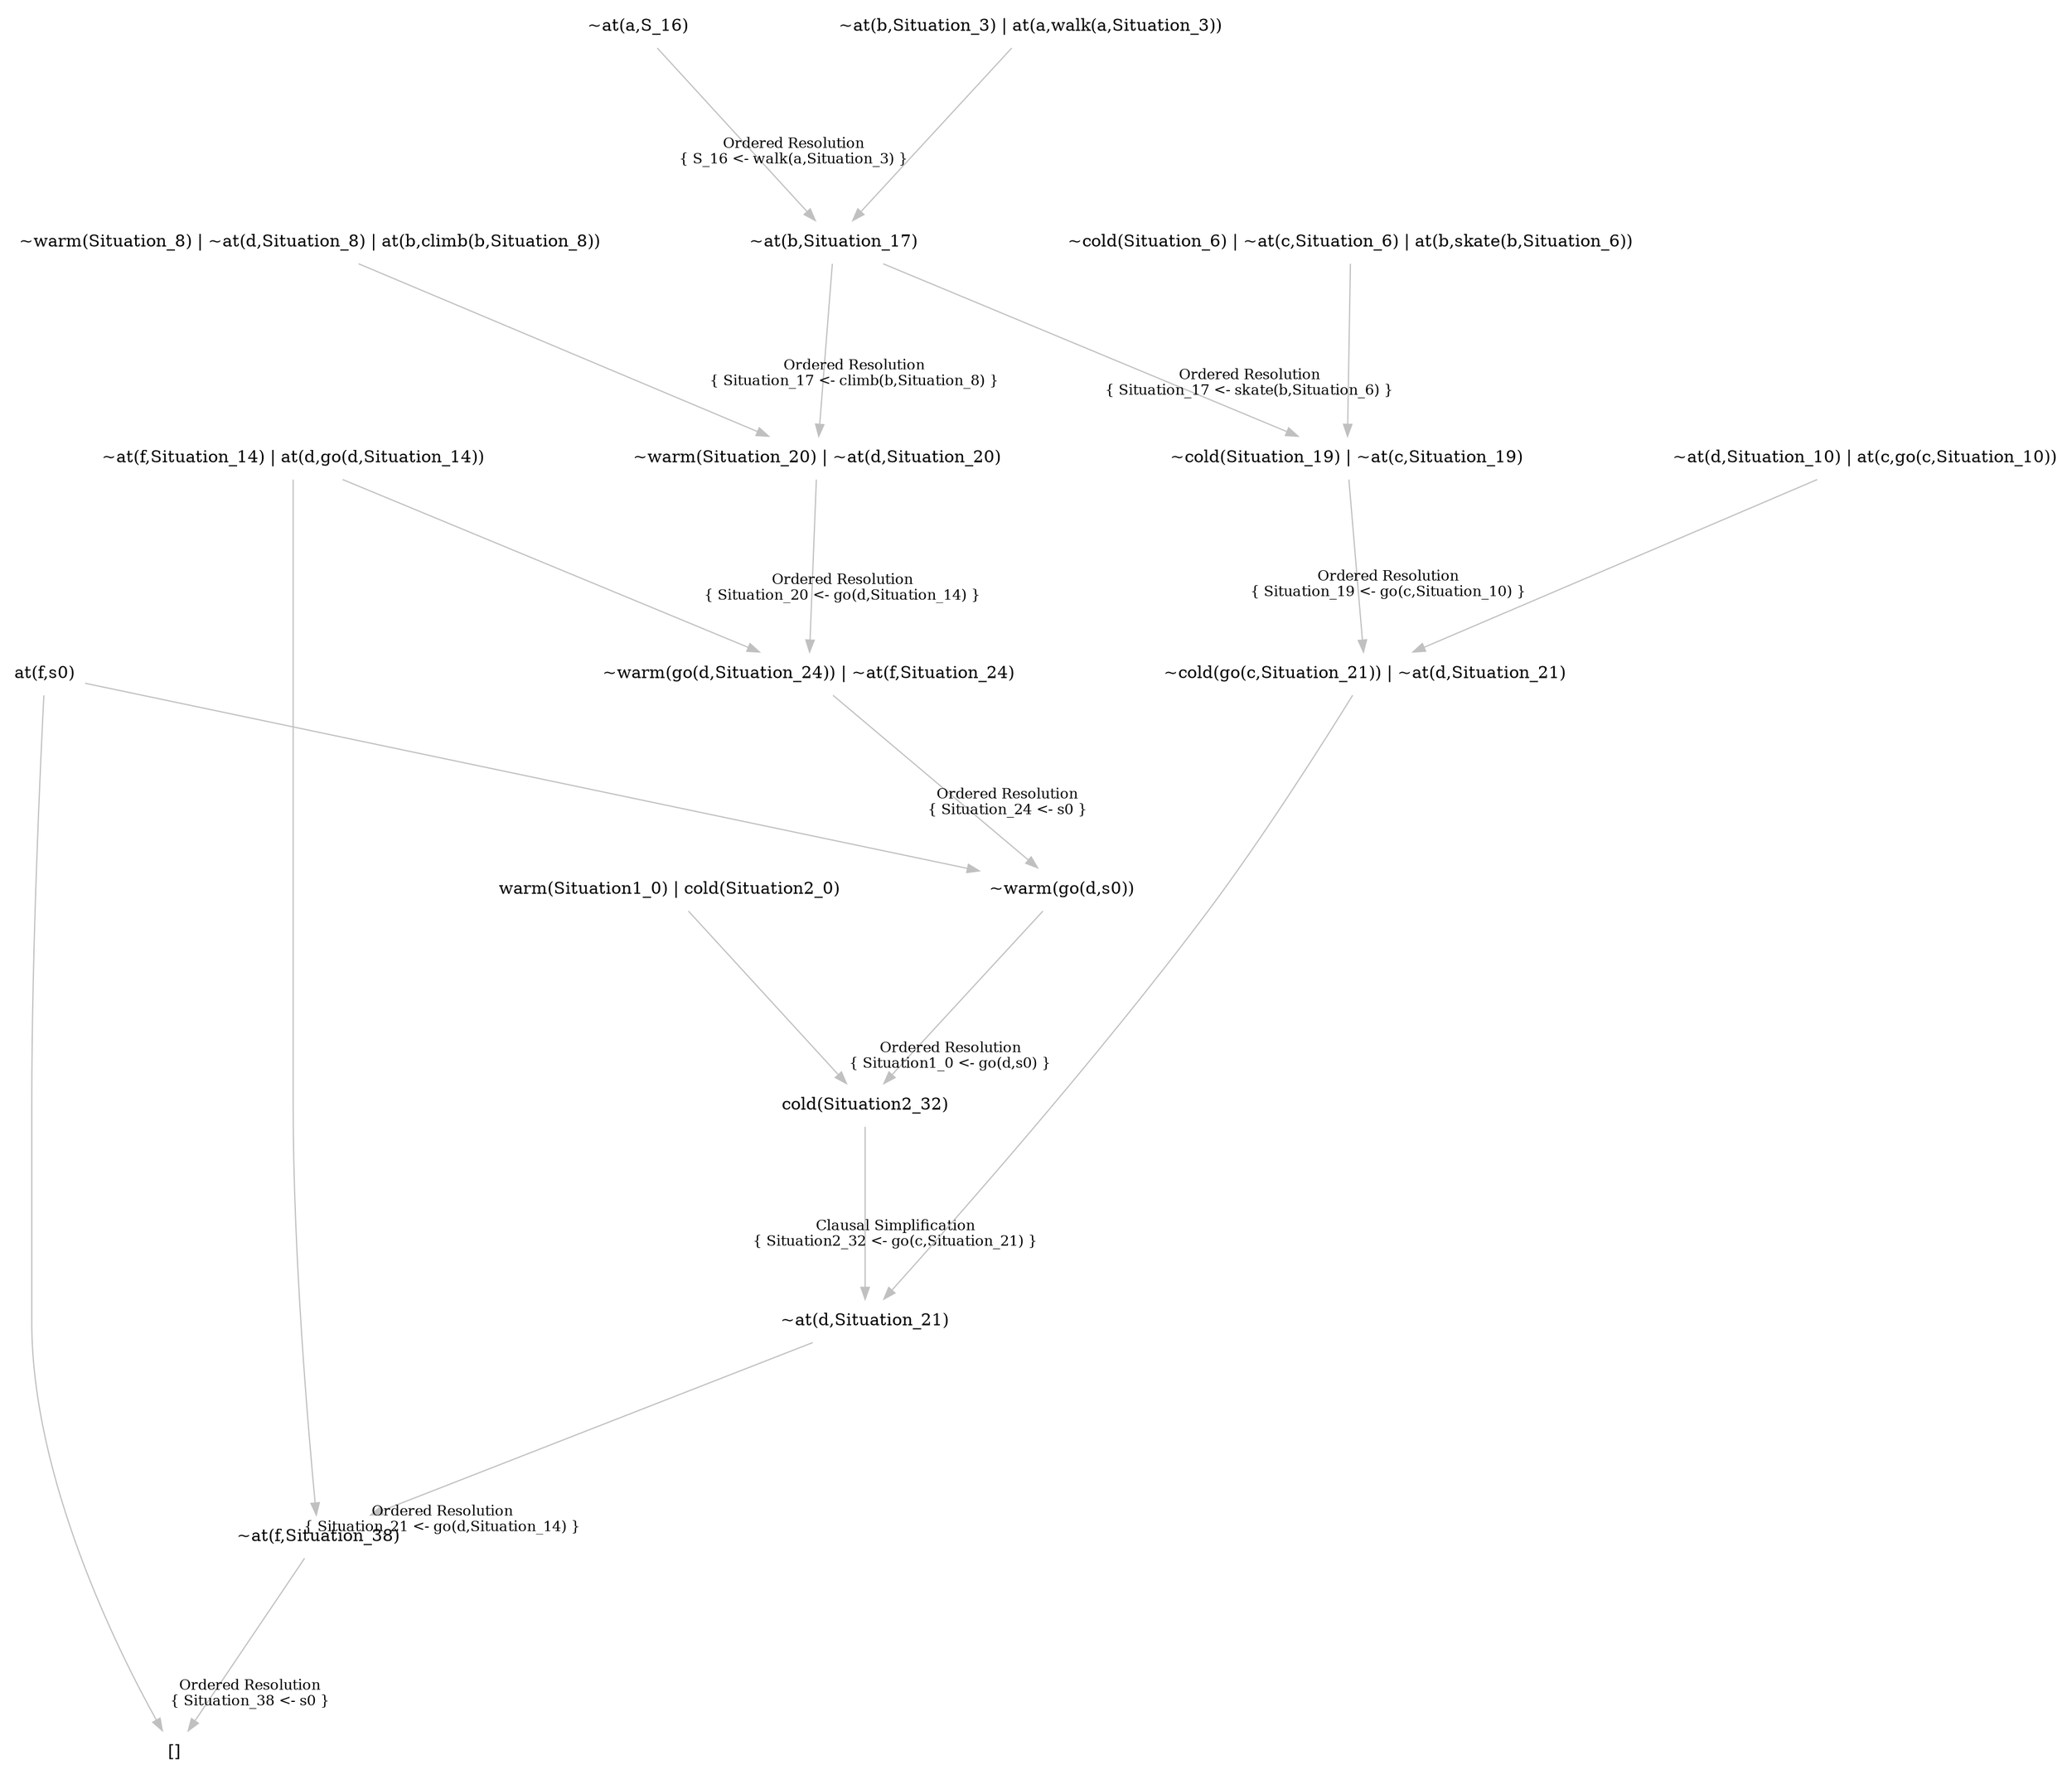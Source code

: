 digraph {
	nodesep="1.5"; ranksep=2;
	node [shape=plaintext];
	edge [color=gray];
	"~at(f,Situation_38)" -> "[]" [labelfontcolor=black,labelfontsize="12",headlabel="Ordered Resolution\n{ Situation_38 <- s0 }",labeldistance="6"];
	"~at(d,Situation_21)" -> "~at(f,Situation_38)" [labelfontcolor=black,labelfontsize="12",headlabel="Ordered Resolution\n{ Situation_21 <- go(d,Situation_14) }",labeldistance="6"];
	"cold(Situation2_32)" -> "~at(d,Situation_21)" [labelfontcolor=black,labelfontsize="12",headlabel="Clausal Simplification\n{ Situation2_32 <- go(c,Situation_21) }",labeldistance="6"];
	"~warm(go(d,s0))" -> "cold(Situation2_32)" [labelfontcolor=black,labelfontsize="12",headlabel="Ordered Resolution\n{ Situation1_0 <- go(d,s0) }",labeldistance="6"];
	"~warm(go(d,Situation_24)) | ~at(f,Situation_24)" -> "~warm(go(d,s0))" [labelfontcolor=black,labelfontsize="12",headlabel="Ordered Resolution\n{ Situation_24 <- s0 }",labeldistance="6"];
	"~warm(Situation_20) | ~at(d,Situation_20)" -> "~warm(go(d,Situation_24)) | ~at(f,Situation_24)" [labelfontcolor=black,labelfontsize="12",headlabel="Ordered Resolution\n{ Situation_20 <- go(d,Situation_14) }",labeldistance="6"];
	"~at(b,Situation_17)" -> "~warm(Situation_20) | ~at(d,Situation_20)" [labelfontcolor=black,labelfontsize="12",headlabel="Ordered Resolution\n{ Situation_17 <- climb(b,Situation_8) }",labeldistance="6"];
	"~at(a,S_16)" -> "~at(b,Situation_17)" [labelfontcolor=black,labelfontsize="12",headlabel="Ordered Resolution\n{ S_16 <- walk(a,Situation_3) }",labeldistance="6"];
	"~at(b,Situation_3) | at(a,walk(a,Situation_3))" -> "~at(b,Situation_17)" ;
	"~warm(Situation_8) | ~at(d,Situation_8) | at(b,climb(b,Situation_8))" -> "~warm(Situation_20) | ~at(d,Situation_20)" ;
	"~at(f,Situation_14) | at(d,go(d,Situation_14))" -> "~warm(go(d,Situation_24)) | ~at(f,Situation_24)" ;
	"at(f,s0)" -> "~warm(go(d,s0))" ;
	"warm(Situation1_0) | cold(Situation2_0)" -> "cold(Situation2_32)" ;
	"~cold(go(c,Situation_21)) | ~at(d,Situation_21)" -> "~at(d,Situation_21)" ;
	"~cold(Situation_19) | ~at(c,Situation_19)" -> "~cold(go(c,Situation_21)) | ~at(d,Situation_21)" [labelfontcolor=black,labelfontsize="12",headlabel="Ordered Resolution\n{ Situation_19 <- go(c,Situation_10) }",labeldistance="6"];
	"~at(b,Situation_17)" -> "~cold(Situation_19) | ~at(c,Situation_19)" [labelfontcolor=black,labelfontsize="12",headlabel="Ordered Resolution\n{ Situation_17 <- skate(b,Situation_6) }",labeldistance="6"];
	"~cold(Situation_6) | ~at(c,Situation_6) | at(b,skate(b,Situation_6))" -> "~cold(Situation_19) | ~at(c,Situation_19)" ;
	"~at(d,Situation_10) | at(c,go(c,Situation_10))" -> "~cold(go(c,Situation_21)) | ~at(d,Situation_21)" ;
	"~at(f,Situation_14) | at(d,go(d,Situation_14))" -> "~at(f,Situation_38)" ;
	"at(f,s0)" -> "[]" ;
}

